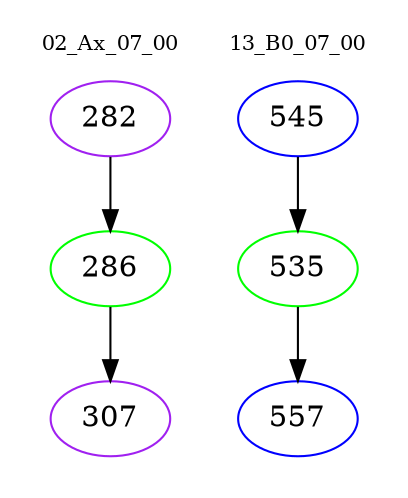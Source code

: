 digraph{
subgraph cluster_0 {
color = white
label = "02_Ax_07_00";
fontsize=10;
T0_282 [label="282", color="purple"]
T0_282 -> T0_286 [color="black"]
T0_286 [label="286", color="green"]
T0_286 -> T0_307 [color="black"]
T0_307 [label="307", color="purple"]
}
subgraph cluster_1 {
color = white
label = "13_B0_07_00";
fontsize=10;
T1_545 [label="545", color="blue"]
T1_545 -> T1_535 [color="black"]
T1_535 [label="535", color="green"]
T1_535 -> T1_557 [color="black"]
T1_557 [label="557", color="blue"]
}
}
